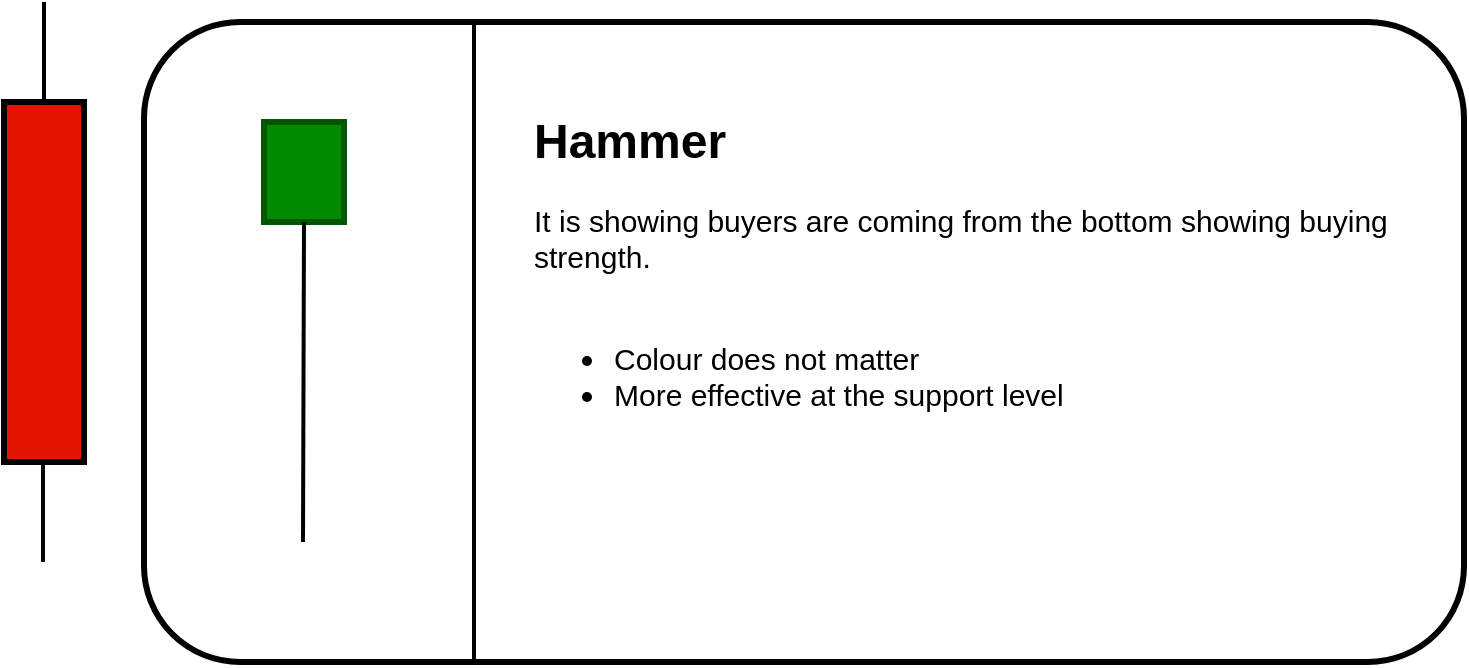 <mxfile version="20.4.0" type="github">
  <diagram id="h9bAmnUel5tqnT0y4ZWO" name="Page-1">
    <mxGraphModel dx="868" dy="482" grid="1" gridSize="10" guides="1" tooltips="1" connect="1" arrows="1" fold="1" page="1" pageScale="1" pageWidth="2336" pageHeight="1654" math="0" shadow="0">
      <root>
        <mxCell id="0" />
        <mxCell id="1" parent="0" />
        <mxCell id="KAJTuQCDLY8XCAWW465p-1" value="" style="rounded=1;whiteSpace=wrap;html=1;strokeWidth=3;" vertex="1" parent="1">
          <mxGeometry x="690" y="120" width="660" height="320" as="geometry" />
        </mxCell>
        <mxCell id="KAJTuQCDLY8XCAWW465p-2" value="" style="rounded=0;whiteSpace=wrap;html=1;fillColor=#e51400;fontColor=#ffffff;strokeColor=#000000;strokeWidth=3;" vertex="1" parent="1">
          <mxGeometry x="620" y="160" width="40" height="180" as="geometry" />
        </mxCell>
        <mxCell id="KAJTuQCDLY8XCAWW465p-4" value="" style="endArrow=none;html=1;rounded=0;strokeWidth=2;" edge="1" parent="1">
          <mxGeometry width="50" height="50" relative="1" as="geometry">
            <mxPoint x="640" y="160" as="sourcePoint" />
            <mxPoint x="640" y="110" as="targetPoint" />
          </mxGeometry>
        </mxCell>
        <mxCell id="KAJTuQCDLY8XCAWW465p-5" value="" style="endArrow=none;html=1;rounded=0;strokeWidth=2;" edge="1" parent="1">
          <mxGeometry width="50" height="50" relative="1" as="geometry">
            <mxPoint x="639.5" y="390" as="sourcePoint" />
            <mxPoint x="639.5" y="340" as="targetPoint" />
          </mxGeometry>
        </mxCell>
        <mxCell id="KAJTuQCDLY8XCAWW465p-6" value="" style="rounded=0;whiteSpace=wrap;html=1;fillColor=#008a00;fontColor=#ffffff;strokeColor=#005700;strokeWidth=3;" vertex="1" parent="1">
          <mxGeometry x="750" y="170" width="40" height="50" as="geometry" />
        </mxCell>
        <mxCell id="KAJTuQCDLY8XCAWW465p-8" value="" style="endArrow=none;html=1;rounded=0;strokeWidth=2;entryX=0.5;entryY=1;entryDx=0;entryDy=0;" edge="1" parent="1" target="KAJTuQCDLY8XCAWW465p-6">
          <mxGeometry width="50" height="50" relative="1" as="geometry">
            <mxPoint x="769.5" y="380" as="sourcePoint" />
            <mxPoint x="769.5" y="330" as="targetPoint" />
          </mxGeometry>
        </mxCell>
        <mxCell id="KAJTuQCDLY8XCAWW465p-11" value="&lt;h1&gt;Hammer&lt;/h1&gt;&lt;div style=&quot;font-size: 15px;&quot;&gt;&lt;font style=&quot;font-size: 15px;&quot;&gt;It is showing buyers are coming from the bottom showing buying strength.&lt;/font&gt;&lt;/div&gt;&lt;div style=&quot;font-size: 15px;&quot;&gt;&lt;font style=&quot;font-size: 15px;&quot;&gt;&lt;br&gt;&lt;/font&gt;&lt;/div&gt;&lt;div style=&quot;font-size: 15px;&quot;&gt;&lt;ul style=&quot;&quot;&gt;&lt;li style=&quot;&quot;&gt;&lt;font style=&quot;font-size: 15px;&quot;&gt;Colour does not matter&amp;nbsp;&lt;/font&gt;&lt;/li&gt;&lt;li style=&quot;&quot;&gt;&lt;font style=&quot;font-size: 15px;&quot;&gt;More effective at the support level&lt;/font&gt;&lt;/li&gt;&lt;/ul&gt;&lt;/div&gt;" style="text;html=1;strokeColor=none;fillColor=none;spacing=5;spacingTop=-20;whiteSpace=wrap;overflow=hidden;rounded=0;strokeWidth=3;" vertex="1" parent="1">
          <mxGeometry x="880" y="160" width="460" height="210" as="geometry" />
        </mxCell>
        <mxCell id="KAJTuQCDLY8XCAWW465p-12" value="" style="endArrow=none;html=1;rounded=0;strokeWidth=2;fontSize=15;" edge="1" parent="1" source="KAJTuQCDLY8XCAWW465p-1">
          <mxGeometry width="50" height="50" relative="1" as="geometry">
            <mxPoint x="920" y="440" as="sourcePoint" />
            <mxPoint x="915" y="120" as="targetPoint" />
          </mxGeometry>
        </mxCell>
        <mxCell id="KAJTuQCDLY8XCAWW465p-13" value="" style="endArrow=none;html=1;rounded=0;strokeWidth=2;fontSize=15;entryX=0.25;entryY=0;entryDx=0;entryDy=0;exitX=0.25;exitY=1;exitDx=0;exitDy=0;" edge="1" parent="1" source="KAJTuQCDLY8XCAWW465p-1" target="KAJTuQCDLY8XCAWW465p-1">
          <mxGeometry width="50" height="50" relative="1" as="geometry">
            <mxPoint x="918" y="430" as="sourcePoint" />
            <mxPoint x="930" y="120" as="targetPoint" />
          </mxGeometry>
        </mxCell>
      </root>
    </mxGraphModel>
  </diagram>
</mxfile>
